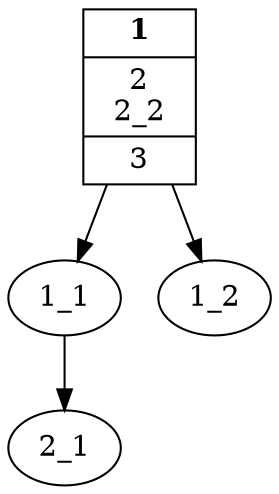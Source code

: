 digraph G {
    0 [shape=record, label=< { <b>1</b> | 2<br/>2_2 | 3 } >]
    0 -> "1_1"
    0 -> "1_2"
    "1_1" -> "2_1"
}
